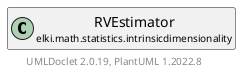 @startuml
    remove .*\.(Instance|Par|Parameterizer|Factory)$
    set namespaceSeparator none
    hide empty fields
    hide empty methods

    class "<size:14>RVEstimator.Par\n<size:10>elki.math.statistics.intrinsicdimensionality" as elki.math.statistics.intrinsicdimensionality.RVEstimator.Par [[RVEstimator.Par.html]] {
        +make(): RVEstimator
    }

    interface "<size:14>Parameterizer\n<size:10>elki.utilities.optionhandling" as elki.utilities.optionhandling.Parameterizer [[../../../utilities/optionhandling/Parameterizer.html]] {
        {abstract} +make(): Object
    }
    class "<size:14>RVEstimator\n<size:10>elki.math.statistics.intrinsicdimensionality" as elki.math.statistics.intrinsicdimensionality.RVEstimator [[RVEstimator.html]]

    elki.utilities.optionhandling.Parameterizer <|.. elki.math.statistics.intrinsicdimensionality.RVEstimator.Par
    elki.math.statistics.intrinsicdimensionality.RVEstimator +-- elki.math.statistics.intrinsicdimensionality.RVEstimator.Par

    center footer UMLDoclet 2.0.19, PlantUML 1.2022.8
@enduml
